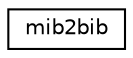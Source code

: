 digraph "Graphical Class Hierarchy"
{
  edge [fontname="Helvetica",fontsize="10",labelfontname="Helvetica",labelfontsize="10"];
  node [fontname="Helvetica",fontsize="10",shape=record];
  rankdir="LR";
  Node1 [label="mib2bib",height=0.2,width=0.4,color="black", fillcolor="white", style="filled",URL="$classmib2bib_1_1mib2bib.html"];
}
